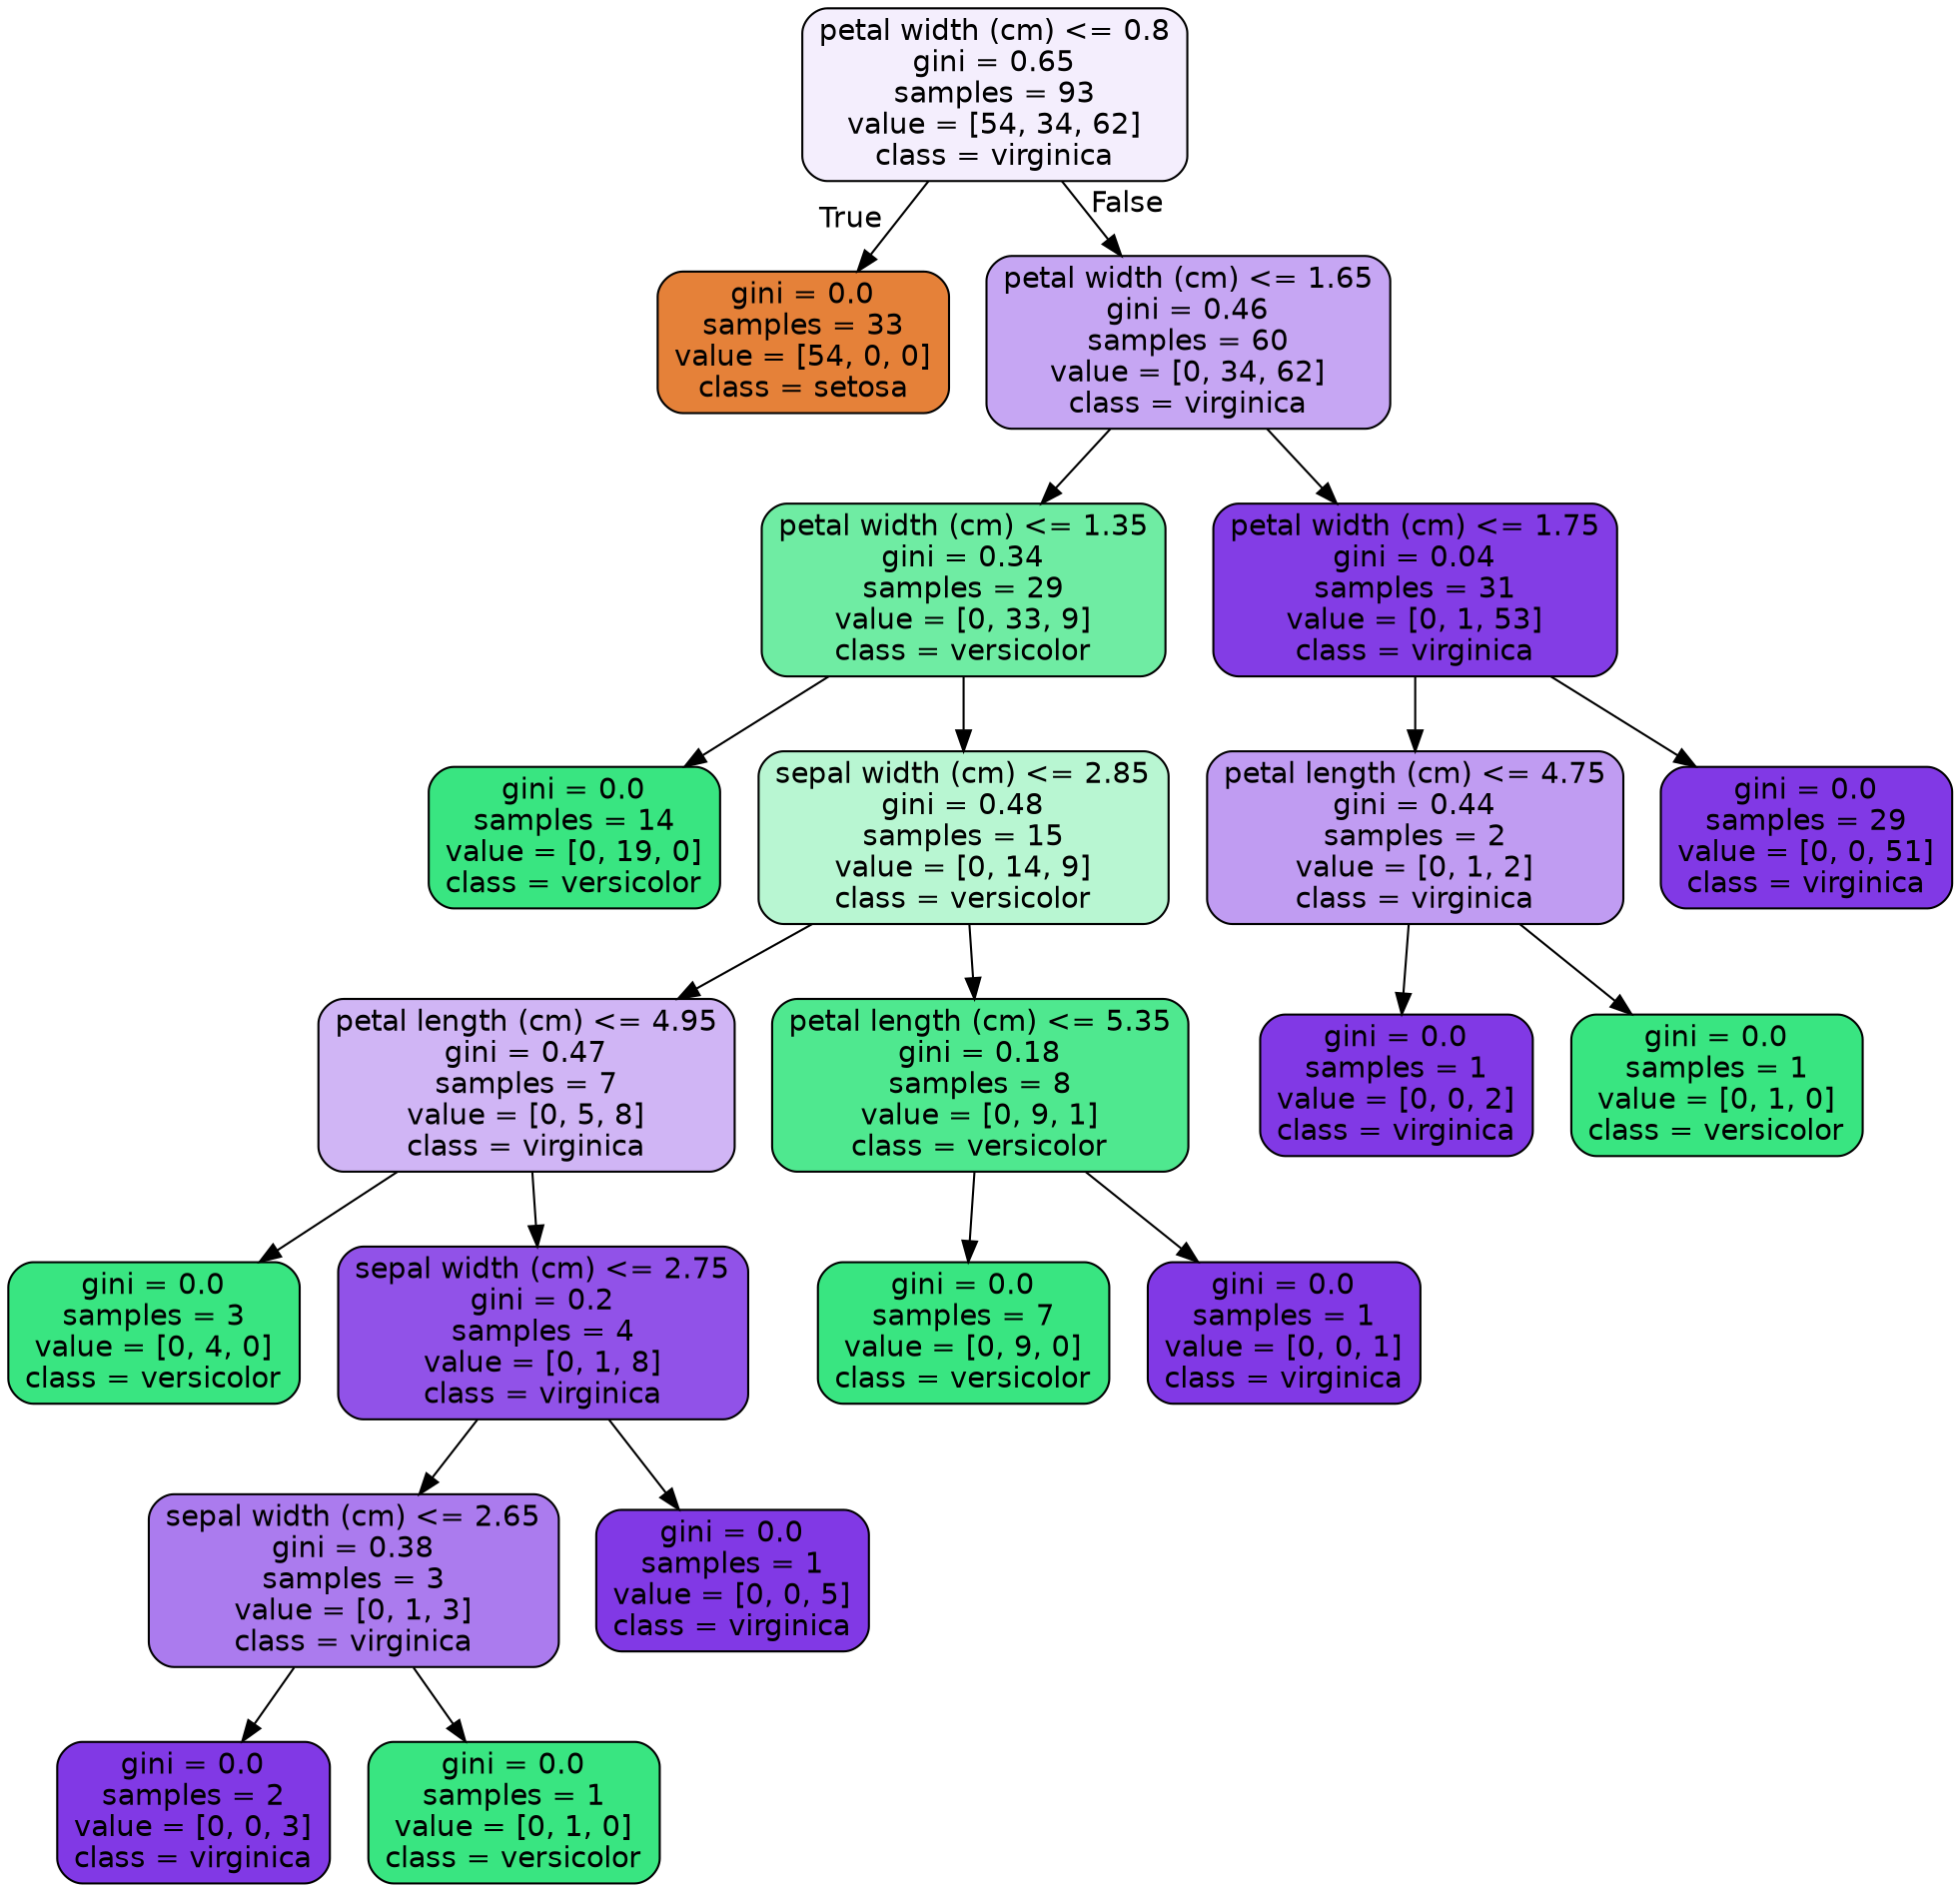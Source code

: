 digraph Tree {
node [shape=box, style="filled, rounded", color="black", fontname=helvetica] ;
edge [fontname=helvetica] ;
0 [label="petal width (cm) <= 0.8\ngini = 0.65\nsamples = 93\nvalue = [54, 34, 62]\nclass = virginica", fillcolor="#f4eefd"] ;
1 [label="gini = 0.0\nsamples = 33\nvalue = [54, 0, 0]\nclass = setosa", fillcolor="#e58139"] ;
0 -> 1 [labeldistance=2.5, labelangle=45, headlabel="True"] ;
2 [label="petal width (cm) <= 1.65\ngini = 0.46\nsamples = 60\nvalue = [0, 34, 62]\nclass = virginica", fillcolor="#c6a6f3"] ;
0 -> 2 [labeldistance=2.5, labelangle=-45, headlabel="False"] ;
3 [label="petal width (cm) <= 1.35\ngini = 0.34\nsamples = 29\nvalue = [0, 33, 9]\nclass = versicolor", fillcolor="#6feca3"] ;
2 -> 3 ;
4 [label="gini = 0.0\nsamples = 14\nvalue = [0, 19, 0]\nclass = versicolor", fillcolor="#39e581"] ;
3 -> 4 ;
5 [label="sepal width (cm) <= 2.85\ngini = 0.48\nsamples = 15\nvalue = [0, 14, 9]\nclass = versicolor", fillcolor="#b8f6d2"] ;
3 -> 5 ;
6 [label="petal length (cm) <= 4.95\ngini = 0.47\nsamples = 7\nvalue = [0, 5, 8]\nclass = virginica", fillcolor="#d0b5f5"] ;
5 -> 6 ;
7 [label="gini = 0.0\nsamples = 3\nvalue = [0, 4, 0]\nclass = versicolor", fillcolor="#39e581"] ;
6 -> 7 ;
8 [label="sepal width (cm) <= 2.75\ngini = 0.2\nsamples = 4\nvalue = [0, 1, 8]\nclass = virginica", fillcolor="#9152e8"] ;
6 -> 8 ;
9 [label="sepal width (cm) <= 2.65\ngini = 0.38\nsamples = 3\nvalue = [0, 1, 3]\nclass = virginica", fillcolor="#ab7bee"] ;
8 -> 9 ;
10 [label="gini = 0.0\nsamples = 2\nvalue = [0, 0, 3]\nclass = virginica", fillcolor="#8139e5"] ;
9 -> 10 ;
11 [label="gini = 0.0\nsamples = 1\nvalue = [0, 1, 0]\nclass = versicolor", fillcolor="#39e581"] ;
9 -> 11 ;
12 [label="gini = 0.0\nsamples = 1\nvalue = [0, 0, 5]\nclass = virginica", fillcolor="#8139e5"] ;
8 -> 12 ;
13 [label="petal length (cm) <= 5.35\ngini = 0.18\nsamples = 8\nvalue = [0, 9, 1]\nclass = versicolor", fillcolor="#4fe88f"] ;
5 -> 13 ;
14 [label="gini = 0.0\nsamples = 7\nvalue = [0, 9, 0]\nclass = versicolor", fillcolor="#39e581"] ;
13 -> 14 ;
15 [label="gini = 0.0\nsamples = 1\nvalue = [0, 0, 1]\nclass = virginica", fillcolor="#8139e5"] ;
13 -> 15 ;
16 [label="petal width (cm) <= 1.75\ngini = 0.04\nsamples = 31\nvalue = [0, 1, 53]\nclass = virginica", fillcolor="#833de5"] ;
2 -> 16 ;
17 [label="petal length (cm) <= 4.75\ngini = 0.44\nsamples = 2\nvalue = [0, 1, 2]\nclass = virginica", fillcolor="#c09cf2"] ;
16 -> 17 ;
18 [label="gini = 0.0\nsamples = 1\nvalue = [0, 0, 2]\nclass = virginica", fillcolor="#8139e5"] ;
17 -> 18 ;
19 [label="gini = 0.0\nsamples = 1\nvalue = [0, 1, 0]\nclass = versicolor", fillcolor="#39e581"] ;
17 -> 19 ;
20 [label="gini = 0.0\nsamples = 29\nvalue = [0, 0, 51]\nclass = virginica", fillcolor="#8139e5"] ;
16 -> 20 ;
}